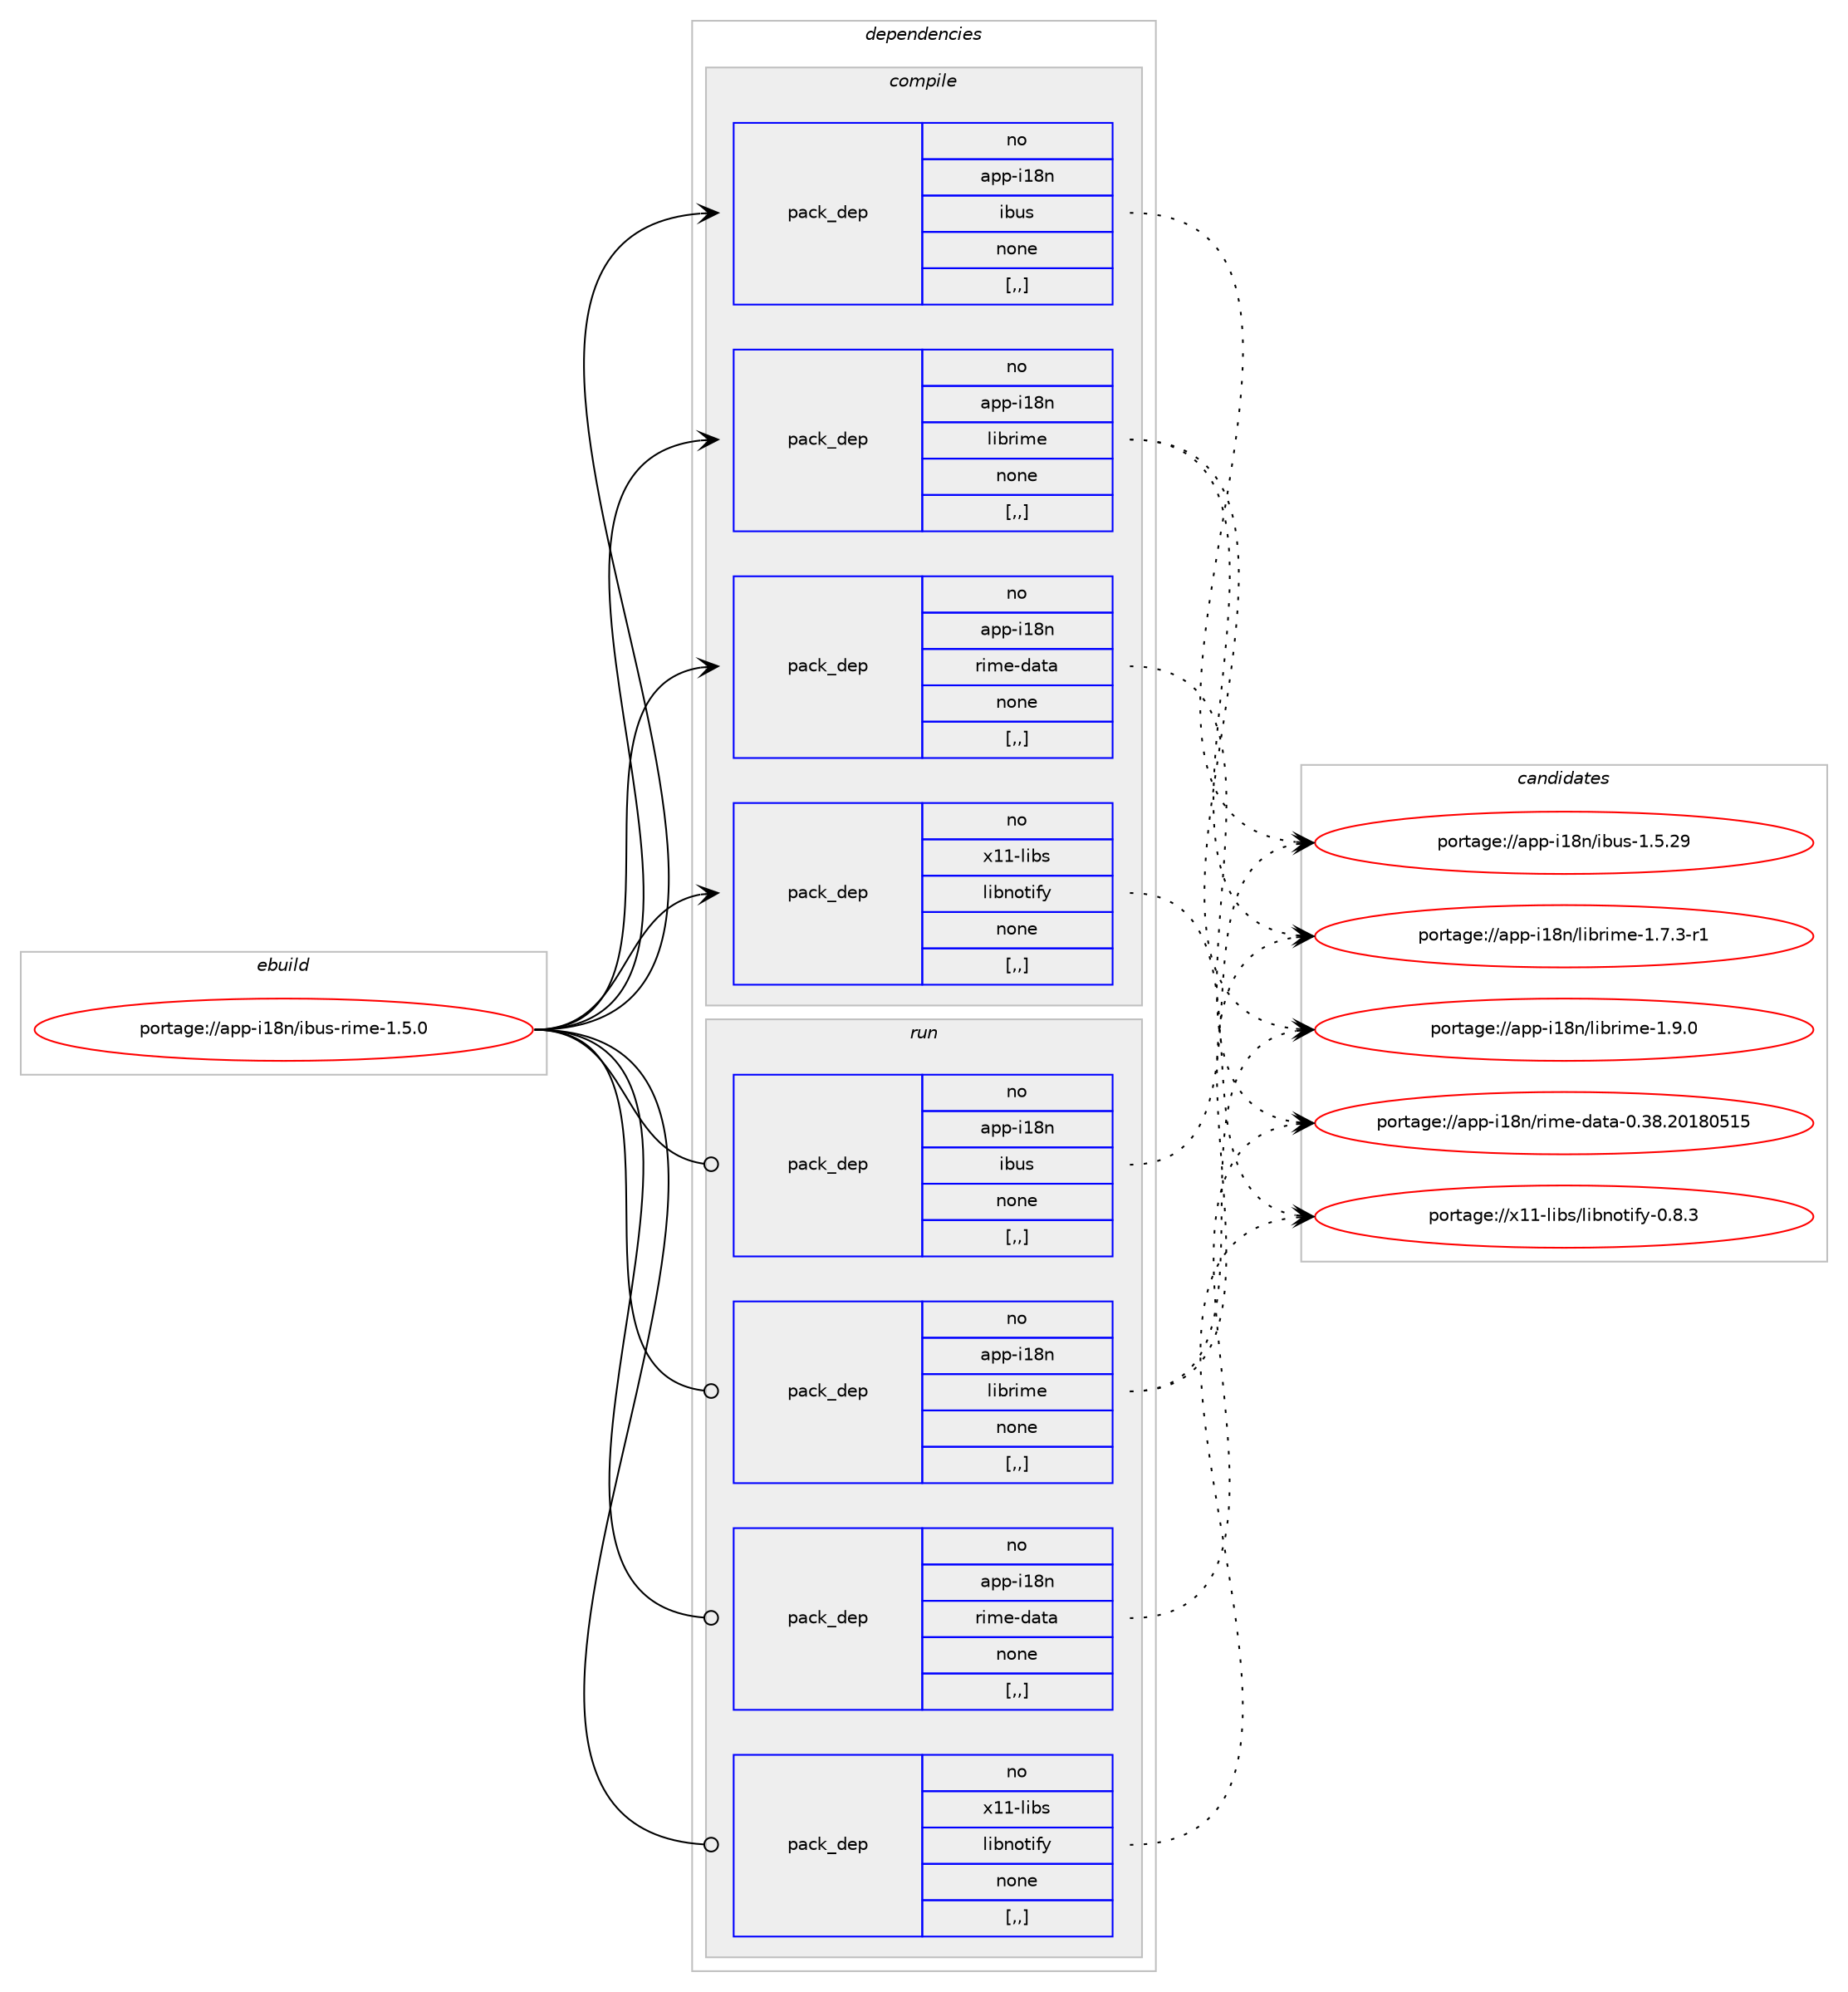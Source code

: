 digraph prolog {

# *************
# Graph options
# *************

newrank=true;
concentrate=true;
compound=true;
graph [rankdir=LR,fontname=Helvetica,fontsize=10,ranksep=1.5];#, ranksep=2.5, nodesep=0.2];
edge  [arrowhead=vee];
node  [fontname=Helvetica,fontsize=10];

# **********
# The ebuild
# **********

subgraph cluster_leftcol {
color=gray;
rank=same;
label=<<i>ebuild</i>>;
id [label="portage://app-i18n/ibus-rime-1.5.0", color=red, width=4, href="../app-i18n/ibus-rime-1.5.0.svg"];
}

# ****************
# The dependencies
# ****************

subgraph cluster_midcol {
color=gray;
label=<<i>dependencies</i>>;
subgraph cluster_compile {
fillcolor="#eeeeee";
style=filled;
label=<<i>compile</i>>;
subgraph pack25261 {
dependency36237 [label=<<TABLE BORDER="0" CELLBORDER="1" CELLSPACING="0" CELLPADDING="4" WIDTH="220"><TR><TD ROWSPAN="6" CELLPADDING="30">pack_dep</TD></TR><TR><TD WIDTH="110">no</TD></TR><TR><TD>app-i18n</TD></TR><TR><TD>ibus</TD></TR><TR><TD>none</TD></TR><TR><TD>[,,]</TD></TR></TABLE>>, shape=none, color=blue];
}
id:e -> dependency36237:w [weight=20,style="solid",arrowhead="vee"];
subgraph pack25262 {
dependency36238 [label=<<TABLE BORDER="0" CELLBORDER="1" CELLSPACING="0" CELLPADDING="4" WIDTH="220"><TR><TD ROWSPAN="6" CELLPADDING="30">pack_dep</TD></TR><TR><TD WIDTH="110">no</TD></TR><TR><TD>app-i18n</TD></TR><TR><TD>librime</TD></TR><TR><TD>none</TD></TR><TR><TD>[,,]</TD></TR></TABLE>>, shape=none, color=blue];
}
id:e -> dependency36238:w [weight=20,style="solid",arrowhead="vee"];
subgraph pack25263 {
dependency36239 [label=<<TABLE BORDER="0" CELLBORDER="1" CELLSPACING="0" CELLPADDING="4" WIDTH="220"><TR><TD ROWSPAN="6" CELLPADDING="30">pack_dep</TD></TR><TR><TD WIDTH="110">no</TD></TR><TR><TD>app-i18n</TD></TR><TR><TD>rime-data</TD></TR><TR><TD>none</TD></TR><TR><TD>[,,]</TD></TR></TABLE>>, shape=none, color=blue];
}
id:e -> dependency36239:w [weight=20,style="solid",arrowhead="vee"];
subgraph pack25264 {
dependency36240 [label=<<TABLE BORDER="0" CELLBORDER="1" CELLSPACING="0" CELLPADDING="4" WIDTH="220"><TR><TD ROWSPAN="6" CELLPADDING="30">pack_dep</TD></TR><TR><TD WIDTH="110">no</TD></TR><TR><TD>x11-libs</TD></TR><TR><TD>libnotify</TD></TR><TR><TD>none</TD></TR><TR><TD>[,,]</TD></TR></TABLE>>, shape=none, color=blue];
}
id:e -> dependency36240:w [weight=20,style="solid",arrowhead="vee"];
}
subgraph cluster_compileandrun {
fillcolor="#eeeeee";
style=filled;
label=<<i>compile and run</i>>;
}
subgraph cluster_run {
fillcolor="#eeeeee";
style=filled;
label=<<i>run</i>>;
subgraph pack25265 {
dependency36241 [label=<<TABLE BORDER="0" CELLBORDER="1" CELLSPACING="0" CELLPADDING="4" WIDTH="220"><TR><TD ROWSPAN="6" CELLPADDING="30">pack_dep</TD></TR><TR><TD WIDTH="110">no</TD></TR><TR><TD>app-i18n</TD></TR><TR><TD>ibus</TD></TR><TR><TD>none</TD></TR><TR><TD>[,,]</TD></TR></TABLE>>, shape=none, color=blue];
}
id:e -> dependency36241:w [weight=20,style="solid",arrowhead="odot"];
subgraph pack25266 {
dependency36242 [label=<<TABLE BORDER="0" CELLBORDER="1" CELLSPACING="0" CELLPADDING="4" WIDTH="220"><TR><TD ROWSPAN="6" CELLPADDING="30">pack_dep</TD></TR><TR><TD WIDTH="110">no</TD></TR><TR><TD>app-i18n</TD></TR><TR><TD>librime</TD></TR><TR><TD>none</TD></TR><TR><TD>[,,]</TD></TR></TABLE>>, shape=none, color=blue];
}
id:e -> dependency36242:w [weight=20,style="solid",arrowhead="odot"];
subgraph pack25267 {
dependency36243 [label=<<TABLE BORDER="0" CELLBORDER="1" CELLSPACING="0" CELLPADDING="4" WIDTH="220"><TR><TD ROWSPAN="6" CELLPADDING="30">pack_dep</TD></TR><TR><TD WIDTH="110">no</TD></TR><TR><TD>app-i18n</TD></TR><TR><TD>rime-data</TD></TR><TR><TD>none</TD></TR><TR><TD>[,,]</TD></TR></TABLE>>, shape=none, color=blue];
}
id:e -> dependency36243:w [weight=20,style="solid",arrowhead="odot"];
subgraph pack25268 {
dependency36244 [label=<<TABLE BORDER="0" CELLBORDER="1" CELLSPACING="0" CELLPADDING="4" WIDTH="220"><TR><TD ROWSPAN="6" CELLPADDING="30">pack_dep</TD></TR><TR><TD WIDTH="110">no</TD></TR><TR><TD>x11-libs</TD></TR><TR><TD>libnotify</TD></TR><TR><TD>none</TD></TR><TR><TD>[,,]</TD></TR></TABLE>>, shape=none, color=blue];
}
id:e -> dependency36244:w [weight=20,style="solid",arrowhead="odot"];
}
}

# **************
# The candidates
# **************

subgraph cluster_choices {
rank=same;
color=gray;
label=<<i>candidates</i>>;

subgraph choice25261 {
color=black;
nodesep=1;
choice97112112451054956110471059811711545494653465057 [label="portage://app-i18n/ibus-1.5.29", color=red, width=4,href="../app-i18n/ibus-1.5.29.svg"];
dependency36237:e -> choice97112112451054956110471059811711545494653465057:w [style=dotted,weight="100"];
}
subgraph choice25262 {
color=black;
nodesep=1;
choice9711211245105495611047108105981141051091014549465546514511449 [label="portage://app-i18n/librime-1.7.3-r1", color=red, width=4,href="../app-i18n/librime-1.7.3-r1.svg"];
choice971121124510549561104710810598114105109101454946574648 [label="portage://app-i18n/librime-1.9.0", color=red, width=4,href="../app-i18n/librime-1.9.0.svg"];
dependency36238:e -> choice9711211245105495611047108105981141051091014549465546514511449:w [style=dotted,weight="100"];
dependency36238:e -> choice971121124510549561104710810598114105109101454946574648:w [style=dotted,weight="100"];
}
subgraph choice25263 {
color=black;
nodesep=1;
choice97112112451054956110471141051091014510097116974548465156465048495648534953 [label="portage://app-i18n/rime-data-0.38.20180515", color=red, width=4,href="../app-i18n/rime-data-0.38.20180515.svg"];
dependency36239:e -> choice97112112451054956110471141051091014510097116974548465156465048495648534953:w [style=dotted,weight="100"];
}
subgraph choice25264 {
color=black;
nodesep=1;
choice120494945108105981154710810598110111116105102121454846564651 [label="portage://x11-libs/libnotify-0.8.3", color=red, width=4,href="../x11-libs/libnotify-0.8.3.svg"];
dependency36240:e -> choice120494945108105981154710810598110111116105102121454846564651:w [style=dotted,weight="100"];
}
subgraph choice25265 {
color=black;
nodesep=1;
choice97112112451054956110471059811711545494653465057 [label="portage://app-i18n/ibus-1.5.29", color=red, width=4,href="../app-i18n/ibus-1.5.29.svg"];
dependency36241:e -> choice97112112451054956110471059811711545494653465057:w [style=dotted,weight="100"];
}
subgraph choice25266 {
color=black;
nodesep=1;
choice9711211245105495611047108105981141051091014549465546514511449 [label="portage://app-i18n/librime-1.7.3-r1", color=red, width=4,href="../app-i18n/librime-1.7.3-r1.svg"];
choice971121124510549561104710810598114105109101454946574648 [label="portage://app-i18n/librime-1.9.0", color=red, width=4,href="../app-i18n/librime-1.9.0.svg"];
dependency36242:e -> choice9711211245105495611047108105981141051091014549465546514511449:w [style=dotted,weight="100"];
dependency36242:e -> choice971121124510549561104710810598114105109101454946574648:w [style=dotted,weight="100"];
}
subgraph choice25267 {
color=black;
nodesep=1;
choice97112112451054956110471141051091014510097116974548465156465048495648534953 [label="portage://app-i18n/rime-data-0.38.20180515", color=red, width=4,href="../app-i18n/rime-data-0.38.20180515.svg"];
dependency36243:e -> choice97112112451054956110471141051091014510097116974548465156465048495648534953:w [style=dotted,weight="100"];
}
subgraph choice25268 {
color=black;
nodesep=1;
choice120494945108105981154710810598110111116105102121454846564651 [label="portage://x11-libs/libnotify-0.8.3", color=red, width=4,href="../x11-libs/libnotify-0.8.3.svg"];
dependency36244:e -> choice120494945108105981154710810598110111116105102121454846564651:w [style=dotted,weight="100"];
}
}

}

